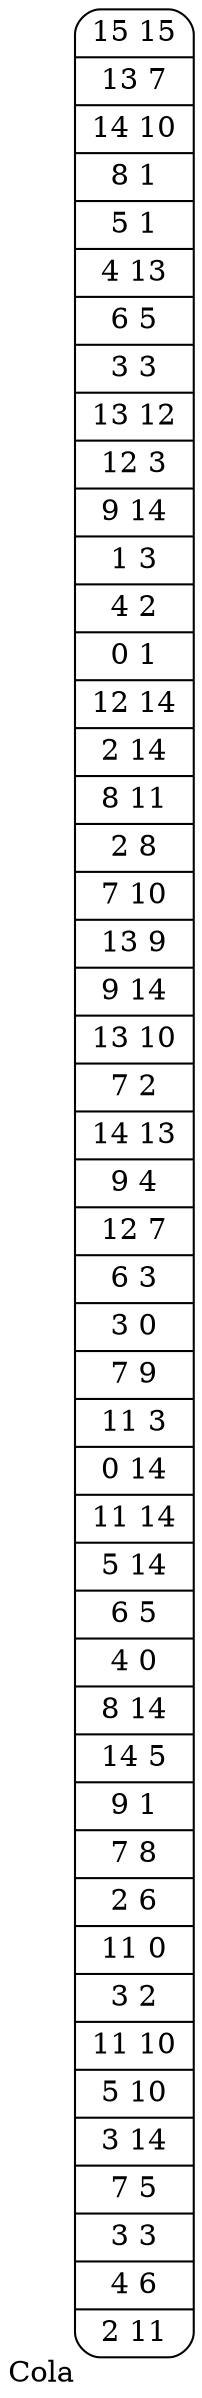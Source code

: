 digraph Pila{
rankdir=LR;
node[shape=Mrecord];
Nodo[xlabel = Cola label= "15 15 | 13 7 | 14 10 | 8 1 | 5 1 | 4 13 | 6 5 | 3 3 | 13 12 | 12 3 | 9 14 | 1 3 | 4 2 | 0 1 | 12 14 | 2 14 | 8 11 | 2 8 | 7 10 | 13 9 | 9 14 | 13 10 | 7 2 | 14 13 | 9 4 | 12 7 | 6 3 | 3 0 | 7 9 | 11 3 | 0 14 | 11 14 | 5 14 | 6 5 | 4 0 | 8 14 | 14 5 | 9 1 | 7 8 | 2 6 | 11 0 | 3 2 | 11 10 | 5 10 | 3 14 | 7 5 | 3 3 | 4 6 | 2 11"];

}